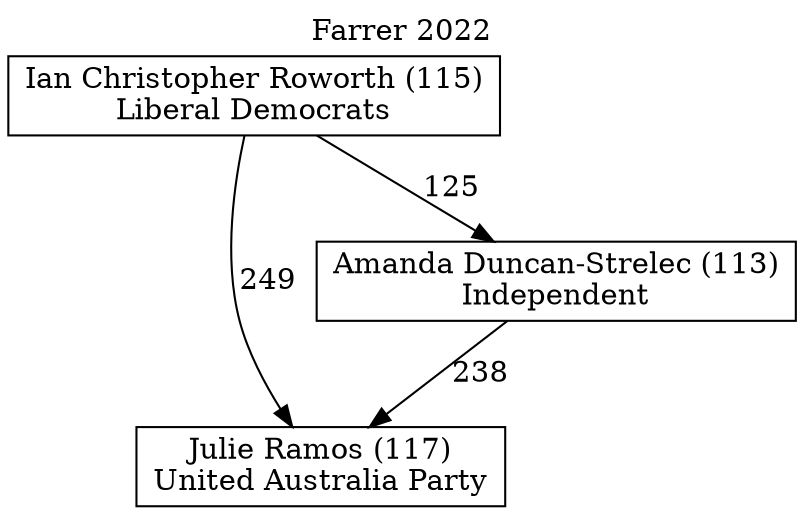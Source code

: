 // House preference flow
digraph "Julie Ramos (117)_Farrer_2022" {
	graph [label="Farrer 2022" labelloc=t mclimit=10]
	node [shape=box]
	"Julie Ramos (117)" [label="Julie Ramos (117)
United Australia Party"]
	"Amanda Duncan-Strelec (113)" [label="Amanda Duncan-Strelec (113)
Independent"]
	"Ian Christopher Roworth (115)" [label="Ian Christopher Roworth (115)
Liberal Democrats"]
	"Amanda Duncan-Strelec (113)" -> "Julie Ramos (117)" [label=238]
	"Ian Christopher Roworth (115)" -> "Amanda Duncan-Strelec (113)" [label=125]
	"Ian Christopher Roworth (115)" -> "Julie Ramos (117)" [label=249]
}
